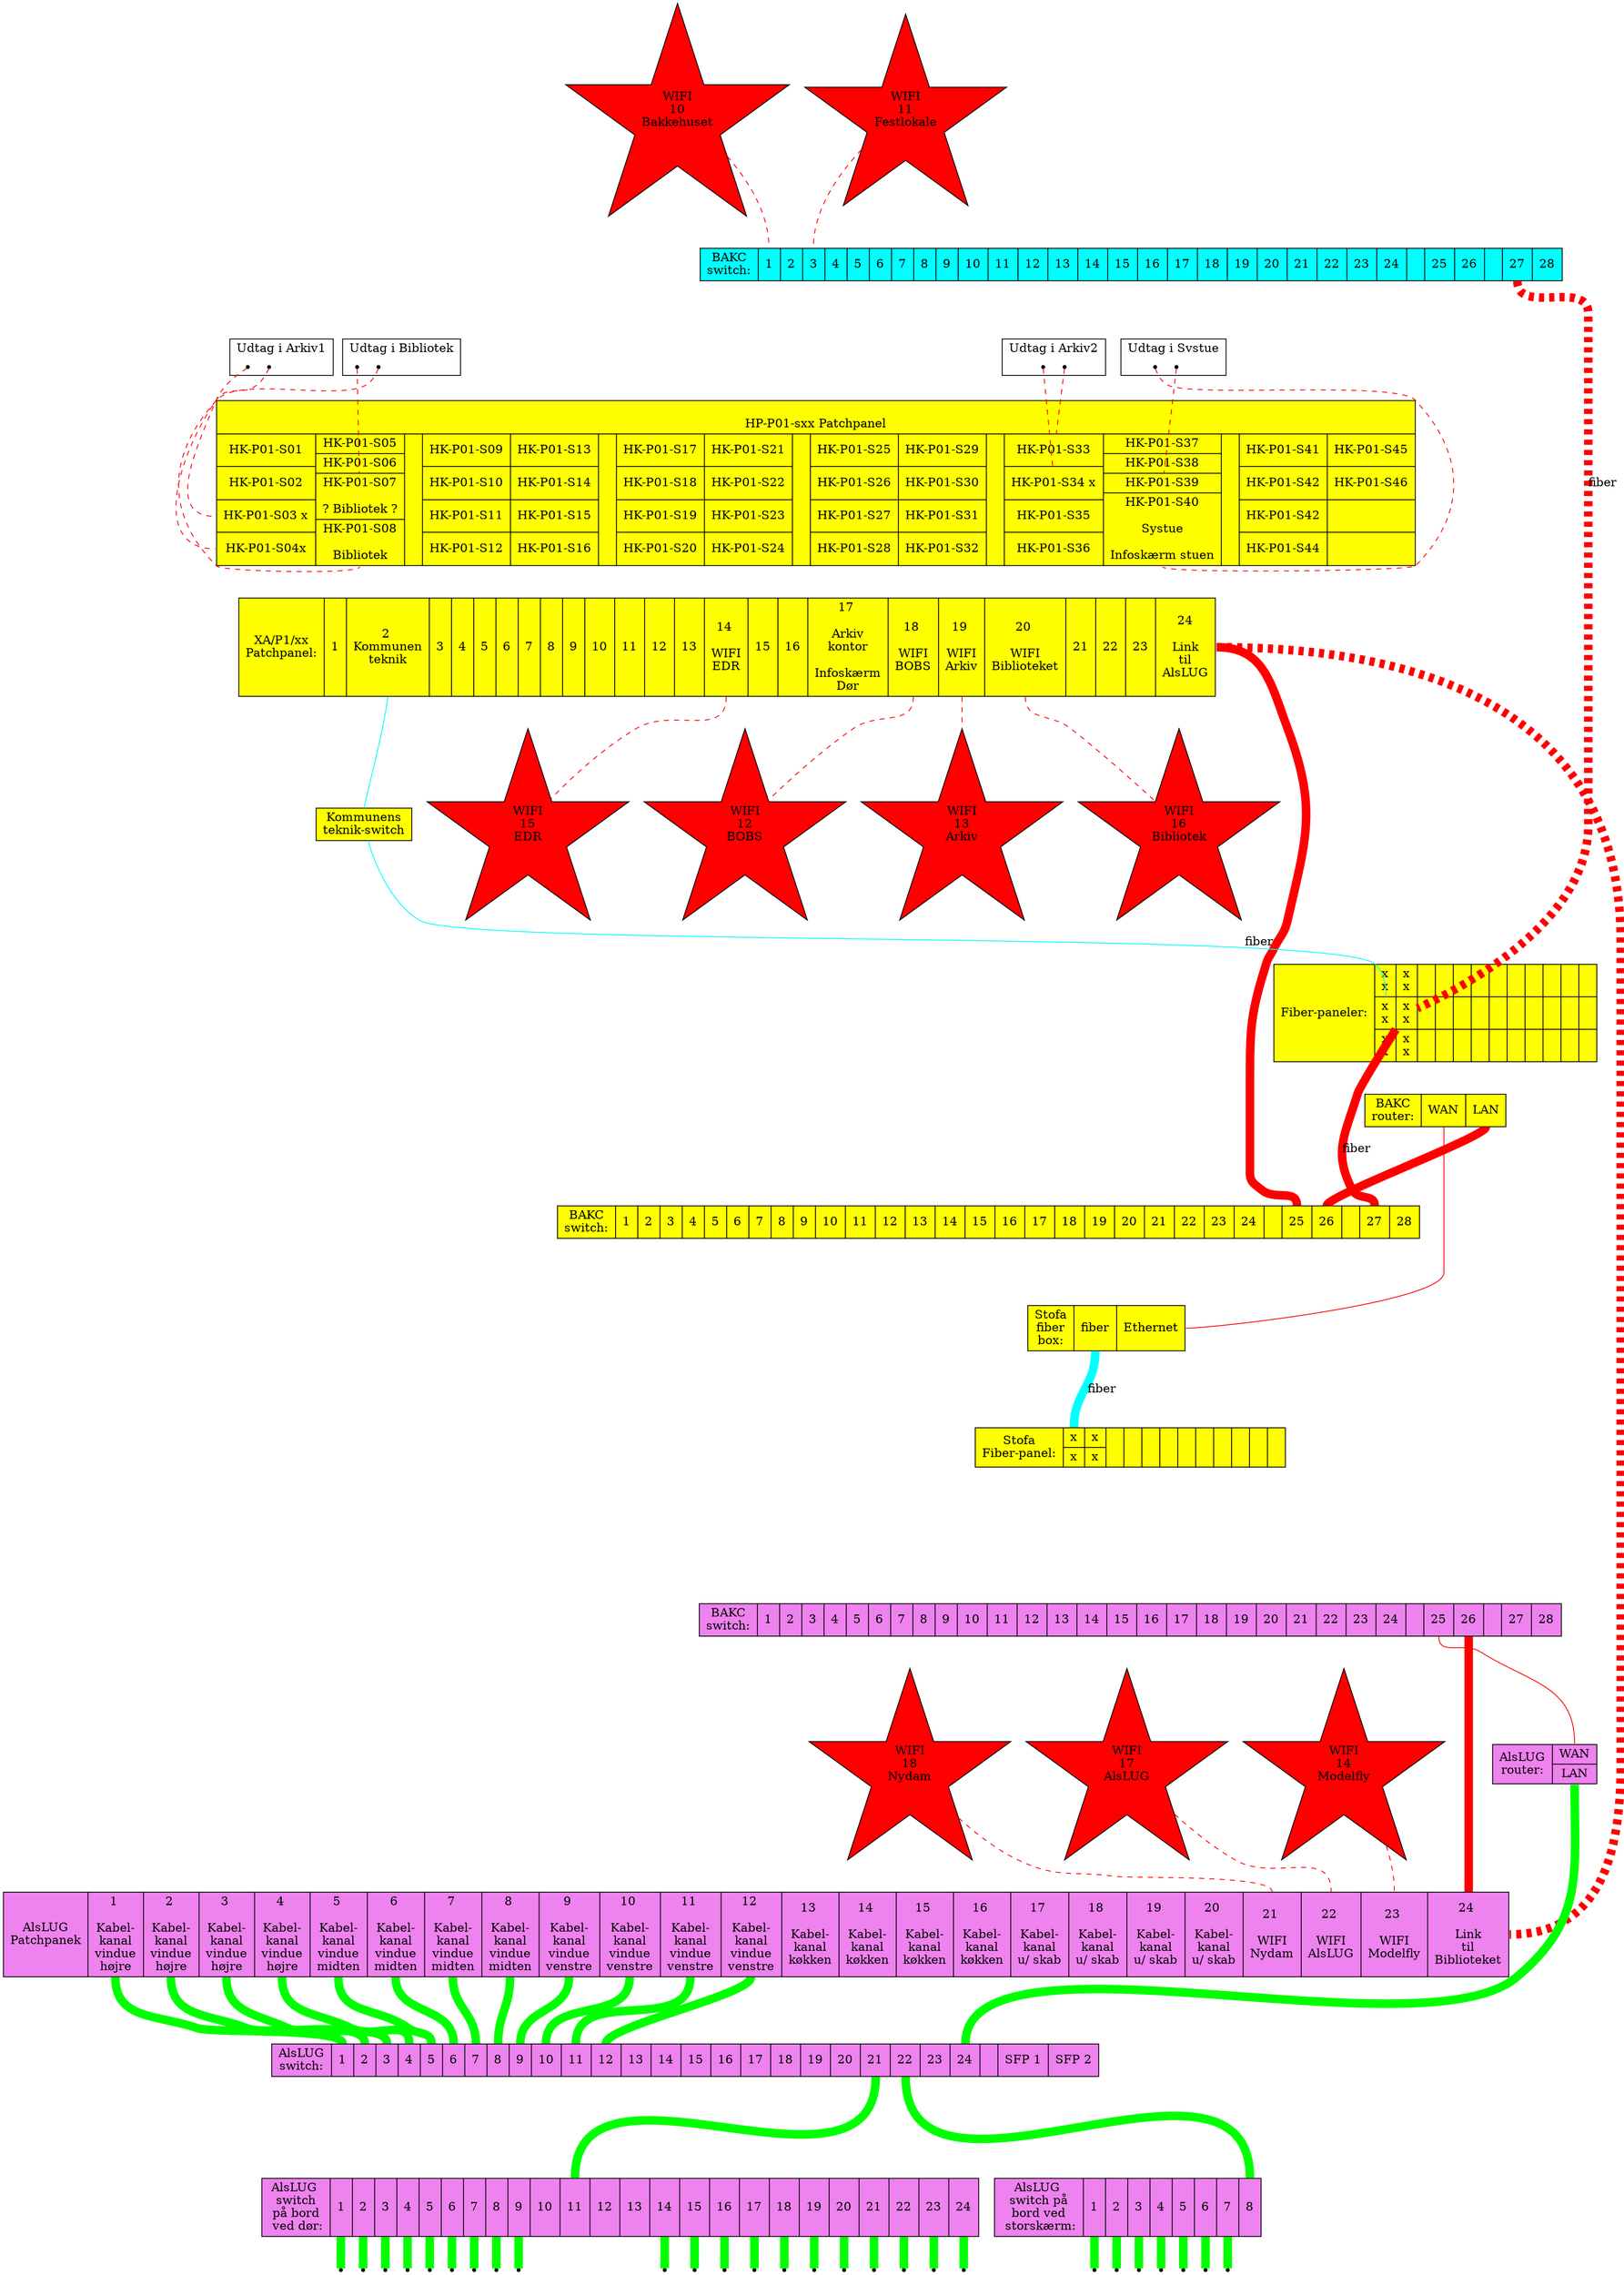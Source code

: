 digraph xxx {
  edge [ dir=none ];
  {
    node [ style=filled fillcolor=cyan ];
    bakc_festlokale_switch [ shape=record label="BAKC\nswitch:
				|<1> 1
				|<2> 2
				|<3> 3
				|<4> 4
				|<5> 5
				|<6> 6
				|<7> 7
				|<8> 8
				|<9> 9
				|<10> 10
				|<11> 11
				|<12> 12
				|<13> 13
				|<14> 14
				|<15> 15
				|<16> 16
				|<17> 17
				|<18> 18
				|<19> 19
				|<20> 20
				|<21> 21
				|<22> 22
				|<23> 23
				|<24> 24
				|
				|<25> 25
				|<26> 26
				|
				|<fiber_1> 27
				|<fiber_2> 28
				" ];
  }
  {
    node [ style=filled fillcolor=yellow ];
    hk_p01 [ shape=record label="{\nHP-P01-sxx Patchpanel|
  					{
						{
							<01> HK-P01-S01|
							<02> HK-P01-S02|
							<03> HK-P01-S03 x|
							<04> HK-P01-S04x
						}|{
							<05> HK-P01-S05|
							<06> HK-P01-S06|
							<07> HK-P01-S07\n\n? Bibliotek ?|
							<08> HK-P01-S08\n\nBibliotek
						}
						||
						{
							<09> HK-P01-S09|
							<10> HK-P01-S10|
							<11> HK-P01-S11|
							<12> HK-P01-S12
						}|{
							<13> HK-P01-S13|
							<14> HK-P01-S14|
							<15> HK-P01-S15|
							<16> HK-P01-S16
						}
						||
						{
							<17> HK-P01-S17|
							<18> HK-P01-S18|
							<19> HK-P01-S19|
							<20> HK-P01-S20
						}|{
							<21> HK-P01-S21|
							<22> HK-P01-S22|
							<23> HK-P01-S23|
							<24> HK-P01-S24
						}
						||
						{
							<25> HK-P01-S25|
							<26> HK-P01-S26|
							<27> HK-P01-S27|
							<28> HK-P01-S28
						}|{
							<29> HK-P01-S29|
							<30> HK-P01-S30|
							<31> HK-P01-S31|
							<32> HK-P01-S32
						}
						||
						{
							<33> HK-P01-S33|
							<34> HK-P01-S34 x|
							<35> HK-P01-S35|
							<36> HK-P01-S36
						}|{
							<37> HK-P01-S37|
							<38> HK-P01-S38|
							<39> HK-P01-S39|
							<40> HK-P01-S40\n\nSystue\n\nInfoskærm stuen
						}
						||
						{
							<41> HK-P01-S41|
							<42> HK-P01-S42|
							<43> HK-P01-S42|
							<44> HK-P01-S44
						}|{
							<45> HK-P01-S45|
							<46> HK-P01-S46|
							|
						}
					}
				}" ];
    xa_p1 [ shape=record label="XA/P1/xx\nPatchpanel:
    				|<01> 1
				|<02> 2 \nKommunen\nteknik
				|<03> 3
				|<04> 4
				|<05> 5
				|<06> 6
				|<07> 7
				|<08> 8
				|<09> 9
				|<10> 10
				|<11> 11
				|<12> 12
				|<13> 13
				|<14> 14 \n\nWIFI\nEDR
				|<15> 15
				|<16> 16
				|<17> 17 \n\nArkiv\nkontor\n\nInfoskærm\nDør
				|<18> 18 \n\nWIFI\nBOBS
				|<19> 19 \n\nWIFI\nArkiv
				|<20> 20 \n\nWIFI\nBiblioteket
				|<21> 21
				|<22> 22
				|<23> 23
				|<24> 24\n\nLink\ntil\nAlsLUG
    				" ];
    bib_fiberpaneler_1 [ shape=record label="Fiber-paneler:|{
				{x\nx|x\nx||||||||||}
				|
				{<kommune_fiber> x\nx|<festlokale_fiber> x\nx||||||||||}
				|
				{x\nx|x\nx||||||||||}
    				}" ];
    kommunens_teknikswitch [ shape=box label="Kommunens\nteknik-switch" ];

    bakc_router [ shape=record label="BAKC\nrouter:
    				|<wan> WAN
				|<lan> LAN
				" ];
    bakc_bib_switch [ shape=record label="BAKC\nswitch:
				|<1> 1
				|<2> 2
				|<3> 3
				|<4> 4
				|<5> 5
				|<6> 6
				|<7> 7
				|<8> 8
				|<9> 9
				|<10> 10
				|<11> 11
				|<12> 12
				|<13> 13
				|<14> 14
				|<15> 15
				|<16> 16
				|<17> 17
				|<18> 18
				|<19> 19
				|<20> 20
				|<21> 21
				|<22> 22
				|<23> 23
				|<24> 24
				|
				|<25> 25
				|<26> 26
				|
				|<fiber_1> 27
				|<fiber_2> 28
				" ];
    stofa_box [ shape=record label="Stofa\nfiber\nbox:
    				|<fiber> fiber
				|<ethernet> Ethernet
				" ];
    stofa_fiberpanel [ shape=record label="Stofa\nFiber-panel:
    				|{<fiber> x|x}
				|{x|x}
				|
				|
				|
				|
				|
				|
				|
				|
				|
				|
				" ];
    node [ shape=point ];
  }
  {
    node [ style=filled fillcolor=violet ];
    bakc_alslug_switch [ shape=record label="BAKC\nswitch:
				|<1> 1
				|<2> 2
				|<3> 3
				|<4> 4
				|<5> 5
				|<6> 6
				|<7> 7
				|<8> 8
				|<9> 9
				|<10> 10
				|<11> 11
				|<12> 12
				|<13> 13
				|<14> 14
				|<15> 15
				|<16> 16
				|<17> 17
				|<18> 18
				|<19> 19
				|<20> 20
				|<21> 21
				|<22> 22
				|<23> 23
				|<24> 24
				|
				|<25> 25
				|<26> 26
				|
				|<fiber_1> 27
				|<fiber_2> 28
				" ];
    alslug_patch [ shape=record label="AlsLUG\nPatch\panek
    				|<1> 1 \n\nKabel-\nkanal\nvindue\nhøjre
				|<2> 2 \n\nKabel-\nkanal\nvindue\nhøjre
				|<3> 3 \n\nKabel-\nkanal\nvindue\nhøjre
				|<4> 4 \n\nKabel-\nkanal\nvindue\nhøjre
				|<5> 5 \n\nKabel-\nkanal\nvindue\nmidten
				|<6> 6 \n\nKabel-\nkanal\nvindue\nmidten
				|<7> 7 \n\nKabel-\nkanal\nvindue\nmidten
				|<8> 8 \n\nKabel-\nkanal\nvindue\nmidten
				|<9> 9 \n\nKabel-\nkanal\nvindue\nvenstre
				|<10> 10 \n\nKabel-\nkanal\nvindue\nvenstre
				|<11> 11 \n\nKabel-\nkanal\nvindue\nvenstre
				|<12> 12 \n\nKabel-\nkanal\nvindue\nvenstre
				|<13> 13 \n\nKabel-\nkanal\nkøkken
				|<14> 14 \n\nKabel-\nkanal\nkøkken
				|<15> 15 \n\nKabel-\nkanal\nkøkken
				|<16> 16 \n\nKabel-\nkanal\nkøkken
				|<17> 17 \n\nKabel-\nkanal\nu/ skab
				|<18> 18 \n\nKabel-\nkanal\nu/ skab
				|<19> 19 \n\nKabel-\nkanal\nu/ skab
				|<20> 20 \n\nKabel-\nkanal\nu/ skab
				|<21> 21 \n\nWIFI\nNydam
				|<22> 22 \n\nWIFI\nAlsLUG
				|<23> 23 \n\nWIFI\nModelfly
				|<24> 24 \n\nLink\ntil\nBiblioteket
			      	" ];
    alslug_switch_skab [ shape=record label="AlsLUG\nswitch:
				|<1> 1
				|<2> 2
				|<3> 3
				|<4> 4
				|<5> 5
				|<6> 6
				|<7> 7
				|<8> 8
				|<9> 9
				|<10> 10
				|<11> 11
				|<12> 12
				|<13> 13
				|<14> 14
				|<15> 15
				|<16> 16
				|<17> 17
				|<18> 18
				|<19> 19
				|<20> 20
				|<21> 21
				|<22> 22
				|<23> 23
				|<24> 24
				|
				|<sfp_1> SFP 1
				|<sfp_2> SFP 2
				" ];
    alslug_switch_bord_v [ shape=record label="AlsLUG \n switch \n på bord \n ved dør:
				|<1> 1
				|<2> 2
				|<3> 3
				|<4> 4
				|<5> 5
				|<6> 6
				|<7> 7
				|<8> 8
				|<9> 9
				|<10> 10
				|<11> 11
				|<12> 12
				|<13> 13
				|<14> 14
				|<15> 15
				|<16> 16
				|<17> 17
				|<18> 18
				|<19> 19
				|<20> 20
				|<21> 21
				|<22> 22
				|<23> 23
				|<24> 24
				" ];
    alslug_switch_bord_o [ shape=record label="AlsLUG \n switch på \n bord ved \n storskærm:
				|<1> 1
				|<2> 2
				|<3> 3
				|<4> 4
				|<5> 5
				|<6> 6
				|<7> 7
				|<8> 8
				" ];
    alslug_router [ shape=record label="AlsLUG\nrouter:|{<wan> WAN|<lan> LAN}" ];
  }
  xa_p1:02 -> kommunens_teknikswitch                                     [ color=cyan ];
              kommunens_teknikswitch -> bib_fiberpaneler_1:kommune_fiber [ color=cyan label="fiber" ];
  
  { # Ruckus accesspoints
    node [shape=star style=filled fillcolor=red ];
    edge [ color=red penwidth=1 style=dashed ];
                wifi_bakkehuset -> bakc_festlokale_switch:1;  wifi_bakkehuset [ label="WIFI\n10\nBakkehuset" ];
                wifi_festlokale -> bakc_festlokale_switch:3;  wifi_festlokale [ label="WIFI\n11\nFestlokale" ];

    xa_p1:18 -> wifi_bobs;                                    wifi_bobs       [ label="WIFI\n12\nBOBS"       ];
    xa_p1:19 -> wifi_arkiv;                                   wifi_arkiv      [ label="WIFI\n13\nArkiv"      ];
                wifi_modelfly   -> alslug_patch:23;           wifi_modelfly   [ label="WIFI\n14\nModelfly"   ];
    xa_p1:14 -> wifi_edr;                                     wifi_edr        [ label="WIFI\n15\nEDR"        ];

    xa_p1:20 -> wifi_bib;                                     wifi_bib        [ label="WIFI\n16\nBibliotek"  ];
                wifi_alslug     -> alslug_patch:22;           wifi_alslug     [ label="WIFI\n17\nAlsLUG"     ];
                wifi_nydam      -> alslug_patch:21;           wifi_nydam      [ label="WIFI\n18\nNydam"      ];
  }

                     stofa_box:fiber -> stofa_fiberpanel:fiber [ color=cyan penwidth=10 label="fiber" ];
  bakc_router:wan -> stofa_box:ethernet [ color=red penwidth=1 ];
  bakc_router:lan -> bakc_bib_switch:26 [ color=red penwidth=10 ];
  xa_p1:24 -> bakc_bib_switch:25                                                                    [ color=red penwidth=10 ];
  xa_p1:24 -> alslug_patch:24                                                                       [ color=red penwidth=10 style=dashed ];
              alslug_patch:24-> bakc_alslug_switch:26                                               [ color=red penwidth=10 ];
	      			bakc_alslug_switch:25 -> alslug_router:wan                          [ color=red penwidth=1 ];
  {
    edge [ color=green penwidth=10 ];
                                                         alslug_router:lan -> alslug_switch_skab:24;
    alslug_patch:1 -> alslug_switch_skab:1;
    alslug_patch:2 -> alslug_switch_skab:2;
    alslug_patch:3 -> alslug_switch_skab:3;
    alslug_patch:4 -> alslug_switch_skab:4;
    alslug_patch:5 -> alslug_switch_skab:5;
    alslug_patch:6 -> alslug_switch_skab:6;
    alslug_patch:7 -> alslug_switch_skab:7;
    alslug_patch:8 -> alslug_switch_skab:8;
    alslug_patch:9 -> alslug_switch_skab:9;
    alslug_patch:10 -> alslug_switch_skab:10;
    alslug_patch:11 -> alslug_switch_skab:11;
    alslug_patch:12 -> alslug_switch_skab:12;
    
    node [shape=point ]
    alslug_switch_bord_v:1 -> stik_v_1;
    alslug_switch_bord_v:2 -> stik_v_2;
    alslug_switch_bord_v:3 -> stik_v_3;
    alslug_switch_bord_v:4 -> stik_v_4;
    alslug_switch_bord_v:5 -> stik_v_5;
    alslug_switch_bord_v:6 -> stik_v_6;
    alslug_switch_bord_v:7 -> stik_v_7;
    alslug_switch_bord_v:8 -> stik_v_8;
    alslug_switch_bord_v:9 -> stik_v_9;
    alslug_switch_bord_v:14 -> stik_v_10;
    alslug_switch_skab:21 -> alslug_switch_bord_v:11;
    alslug_switch_bord_v:15 -> stik_v_15;
    alslug_switch_bord_v:16 -> stik_v_16;
    alslug_switch_bord_v:17 -> stik_v_17;
    alslug_switch_bord_v:18 -> stik_v_18;
    alslug_switch_bord_v:19 -> stik_v_19;
    alslug_switch_bord_v:20 -> stik_v_20;
    alslug_switch_bord_v:21 -> stik_v_21;
    alslug_switch_bord_v:22 -> stik_v_22;
    alslug_switch_bord_v:23 -> stik_v_23;
    alslug_switch_bord_v:24 -> stik_v_24;

    alslug_switch_bord_o:1 -> stik_o_1;
    alslug_switch_bord_o:2 -> stik_o_2;
    alslug_switch_bord_o:3 -> stik_o_3;
    alslug_switch_bord_o:4 -> stik_o_4;
    alslug_switch_bord_o:5 -> stik_o_5;
    alslug_switch_bord_o:6 -> stik_o_6;
    alslug_switch_bord_o:7 -> stik_o_7;
    alslug_switch_skab:22 -> alslug_switch_bord_o:8;
  }
  
  bakc_festlokale_switch:fiber_1 -> bib_fiberpaneler_1:festlokale_fiber                            [ color=red penwidth=10 label="fiber" style=dashed ];
                                    bib_fiberpaneler_1:festlokale_fiber -> bakc_bib_switch:fiber_1 [ color=red penwidth=10 label="fiber" ];

 
  edge [ color=red penwidth=1 style=dashed ];  
  node [ shape=point ];

  subgraph cluster_udtag_i_bibliotek { label="Udtag i Bibliotek"; bib_stik_top;    bib_stik_bund;    }  bib_stik_top    -> hk_p01:07; bib_stik_bund    -> hk_p01:08;
  subgraph cluster_udtag_arkiv1      { label="Udtag i Arkiv1";    arkiv1_stik_top; arkiv1_stik_bund; }  arkiv1_stik_top -> hk_p01:03; arkiv1_stik_bund -> hk_p01:04;
  subgraph cluster_udtag_arkiv2      { label="Udtag i Arkiv2";    arkiv2_stik_top; arkiv2_stik_bund; }  arkiv2_stik_top -> hk_p01:33; arkiv2_stik_bund -> hk_p01:34;
  subgraph cluster_udtag_systue      { label="Udtag i Svstue";    systue_stik_top; systue_stik_bund; }  systue_stik_top -> hk_p01:39; systue_stik_bund -> hk_p01:40;

  node [ color=invis shape=point ];
  edge [ color=invis penwidth=50 style=dotted ];  
  bakc_festlokale_switch
		-> _10 -> _9 ->
  	hk_p01 -> xa_p1 -> kommunens_teknikswitch -> bib_fiberpaneler_1 -> bakc_router -> _8 -> bakc_bib_switch -> _7 -> stofa_box -> _6 -> stofa_fiberpanel
		-> _5 -> _4 -> _3 ->
	bakc_alslug_switch -> _2 -> alslug_patch -> _1 -> alslug_switch_skab -> _0 -> _00 -> { alslug_switch_bord_v alslug_switch_bord_o };
}
